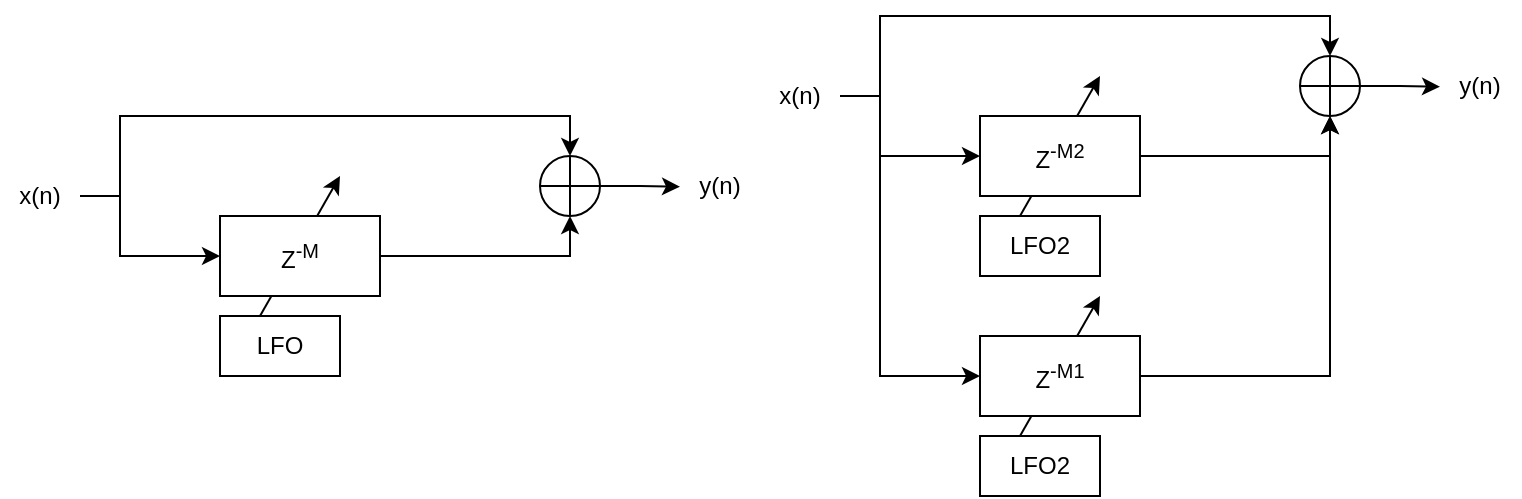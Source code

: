<mxfile version="14.9.0" type="device"><diagram id="eIhg8R3rSi3ysjYlpWMT" name="Page-1"><mxGraphModel dx="4630" dy="2725" grid="1" gridSize="10" guides="1" tooltips="1" connect="1" arrows="1" fold="1" page="1" pageScale="1" pageWidth="850" pageHeight="1100" math="0" shadow="0"><root><mxCell id="0"/><mxCell id="1" parent="0"/><mxCell id="eogHKpEQCxZ6uB6i_edL-6" style="edgeStyle=orthogonalEdgeStyle;rounded=0;orthogonalLoop=1;jettySize=auto;html=1;exitX=1;exitY=0.5;exitDx=0;exitDy=0;entryX=0;entryY=0.5;entryDx=0;entryDy=0;" edge="1" parent="1" source="eogHKpEQCxZ6uB6i_edL-1" target="eogHKpEQCxZ6uB6i_edL-2"><mxGeometry relative="1" as="geometry"><Array as="points"><mxPoint x="80" y="240"/><mxPoint x="80" y="270"/></Array></mxGeometry></mxCell><mxCell id="eogHKpEQCxZ6uB6i_edL-9" style="edgeStyle=orthogonalEdgeStyle;rounded=0;orthogonalLoop=1;jettySize=auto;html=1;exitX=1;exitY=0.5;exitDx=0;exitDy=0;entryX=0.5;entryY=0;entryDx=0;entryDy=0;" edge="1" parent="1" source="eogHKpEQCxZ6uB6i_edL-1" target="eogHKpEQCxZ6uB6i_edL-8"><mxGeometry relative="1" as="geometry"><Array as="points"><mxPoint x="80" y="240"/><mxPoint x="80" y="200"/><mxPoint x="305" y="200"/></Array></mxGeometry></mxCell><mxCell id="eogHKpEQCxZ6uB6i_edL-1" value="x(n)" style="text;html=1;strokeColor=none;fillColor=none;align=center;verticalAlign=middle;whiteSpace=wrap;rounded=0;" vertex="1" parent="1"><mxGeometry x="20" y="230" width="40" height="20" as="geometry"/></mxCell><mxCell id="eogHKpEQCxZ6uB6i_edL-3" value="" style="endArrow=classic;html=1;" edge="1" parent="1"><mxGeometry width="50" height="50" relative="1" as="geometry"><mxPoint x="150" y="300" as="sourcePoint"/><mxPoint x="190" y="230" as="targetPoint"/></mxGeometry></mxCell><mxCell id="eogHKpEQCxZ6uB6i_edL-10" style="edgeStyle=orthogonalEdgeStyle;rounded=0;orthogonalLoop=1;jettySize=auto;html=1;exitX=1;exitY=0.5;exitDx=0;exitDy=0;entryX=0.5;entryY=1;entryDx=0;entryDy=0;" edge="1" parent="1" source="eogHKpEQCxZ6uB6i_edL-2" target="eogHKpEQCxZ6uB6i_edL-8"><mxGeometry relative="1" as="geometry"/></mxCell><mxCell id="eogHKpEQCxZ6uB6i_edL-2" value="Z&lt;sup&gt;-M&lt;/sup&gt;" style="rounded=0;whiteSpace=wrap;html=1;" vertex="1" parent="1"><mxGeometry x="130" y="250" width="80" height="40" as="geometry"/></mxCell><mxCell id="eogHKpEQCxZ6uB6i_edL-4" value="LFO" style="rounded=0;whiteSpace=wrap;html=1;" vertex="1" parent="1"><mxGeometry x="130" y="300" width="60" height="30" as="geometry"/></mxCell><mxCell id="eogHKpEQCxZ6uB6i_edL-11" style="edgeStyle=orthogonalEdgeStyle;rounded=0;orthogonalLoop=1;jettySize=auto;html=1;exitX=1;exitY=0.5;exitDx=0;exitDy=0;" edge="1" parent="1" source="eogHKpEQCxZ6uB6i_edL-8"><mxGeometry relative="1" as="geometry"><mxPoint x="360" y="235.345" as="targetPoint"/></mxGeometry></mxCell><mxCell id="eogHKpEQCxZ6uB6i_edL-8" value="" style="shape=orEllipse;perimeter=ellipsePerimeter;whiteSpace=wrap;html=1;backgroundOutline=1;" vertex="1" parent="1"><mxGeometry x="290" y="220" width="30" height="30" as="geometry"/></mxCell><mxCell id="eogHKpEQCxZ6uB6i_edL-12" value="y(n)" style="text;html=1;strokeColor=none;fillColor=none;align=center;verticalAlign=middle;whiteSpace=wrap;rounded=0;" vertex="1" parent="1"><mxGeometry x="360" y="225" width="40" height="20" as="geometry"/></mxCell><mxCell id="eogHKpEQCxZ6uB6i_edL-13" style="edgeStyle=orthogonalEdgeStyle;rounded=0;orthogonalLoop=1;jettySize=auto;html=1;exitX=1;exitY=0.5;exitDx=0;exitDy=0;entryX=0;entryY=0.5;entryDx=0;entryDy=0;" edge="1" parent="1" target="eogHKpEQCxZ6uB6i_edL-18"><mxGeometry relative="1" as="geometry"><Array as="points"><mxPoint x="460" y="190"/><mxPoint x="460" y="220"/></Array><mxPoint x="440" y="190" as="sourcePoint"/></mxGeometry></mxCell><mxCell id="eogHKpEQCxZ6uB6i_edL-14" style="edgeStyle=orthogonalEdgeStyle;rounded=0;orthogonalLoop=1;jettySize=auto;html=1;exitX=1;exitY=0.5;exitDx=0;exitDy=0;entryX=0.5;entryY=0;entryDx=0;entryDy=0;" edge="1" parent="1" target="eogHKpEQCxZ6uB6i_edL-21"><mxGeometry relative="1" as="geometry"><Array as="points"><mxPoint x="460" y="190"/><mxPoint x="460" y="150"/><mxPoint x="685" y="150"/></Array><mxPoint x="440" y="190" as="sourcePoint"/></mxGeometry></mxCell><mxCell id="eogHKpEQCxZ6uB6i_edL-26" style="edgeStyle=orthogonalEdgeStyle;rounded=0;orthogonalLoop=1;jettySize=auto;html=1;exitX=1;exitY=0.5;exitDx=0;exitDy=0;entryX=0;entryY=0.5;entryDx=0;entryDy=0;" edge="1" parent="1" target="eogHKpEQCxZ6uB6i_edL-24"><mxGeometry relative="1" as="geometry"><mxPoint x="440" y="190" as="sourcePoint"/><Array as="points"><mxPoint x="460" y="190"/><mxPoint x="460" y="330"/></Array></mxGeometry></mxCell><mxCell id="eogHKpEQCxZ6uB6i_edL-15" value="x(n)" style="text;html=1;strokeColor=none;fillColor=none;align=center;verticalAlign=middle;whiteSpace=wrap;rounded=0;" vertex="1" parent="1"><mxGeometry x="400" y="180" width="40" height="20" as="geometry"/></mxCell><mxCell id="eogHKpEQCxZ6uB6i_edL-16" value="" style="endArrow=classic;html=1;" edge="1" parent="1"><mxGeometry width="50" height="50" relative="1" as="geometry"><mxPoint x="530" y="250" as="sourcePoint"/><mxPoint x="570" y="180" as="targetPoint"/></mxGeometry></mxCell><mxCell id="eogHKpEQCxZ6uB6i_edL-17" style="edgeStyle=orthogonalEdgeStyle;rounded=0;orthogonalLoop=1;jettySize=auto;html=1;exitX=1;exitY=0.5;exitDx=0;exitDy=0;entryX=0.5;entryY=1;entryDx=0;entryDy=0;" edge="1" parent="1" source="eogHKpEQCxZ6uB6i_edL-18" target="eogHKpEQCxZ6uB6i_edL-21"><mxGeometry relative="1" as="geometry"/></mxCell><mxCell id="eogHKpEQCxZ6uB6i_edL-18" value="Z&lt;sup&gt;-M2&lt;/sup&gt;" style="rounded=0;whiteSpace=wrap;html=1;" vertex="1" parent="1"><mxGeometry x="510" y="200" width="80" height="40" as="geometry"/></mxCell><mxCell id="eogHKpEQCxZ6uB6i_edL-19" value="LFO2" style="rounded=0;whiteSpace=wrap;html=1;" vertex="1" parent="1"><mxGeometry x="510" y="250" width="60" height="30" as="geometry"/></mxCell><mxCell id="eogHKpEQCxZ6uB6i_edL-20" style="edgeStyle=orthogonalEdgeStyle;rounded=0;orthogonalLoop=1;jettySize=auto;html=1;exitX=1;exitY=0.5;exitDx=0;exitDy=0;" edge="1" parent="1" source="eogHKpEQCxZ6uB6i_edL-21"><mxGeometry relative="1" as="geometry"><mxPoint x="740" y="185.345" as="targetPoint"/></mxGeometry></mxCell><mxCell id="eogHKpEQCxZ6uB6i_edL-21" value="" style="shape=orEllipse;perimeter=ellipsePerimeter;whiteSpace=wrap;html=1;backgroundOutline=1;" vertex="1" parent="1"><mxGeometry x="670" y="170" width="30" height="30" as="geometry"/></mxCell><mxCell id="eogHKpEQCxZ6uB6i_edL-22" value="y(n)" style="text;html=1;strokeColor=none;fillColor=none;align=center;verticalAlign=middle;whiteSpace=wrap;rounded=0;" vertex="1" parent="1"><mxGeometry x="740" y="175" width="40" height="20" as="geometry"/></mxCell><mxCell id="eogHKpEQCxZ6uB6i_edL-23" value="" style="endArrow=classic;html=1;" edge="1" parent="1"><mxGeometry width="50" height="50" relative="1" as="geometry"><mxPoint x="530" y="360" as="sourcePoint"/><mxPoint x="570" y="290" as="targetPoint"/></mxGeometry></mxCell><mxCell id="eogHKpEQCxZ6uB6i_edL-27" style="edgeStyle=orthogonalEdgeStyle;rounded=0;orthogonalLoop=1;jettySize=auto;html=1;exitX=1;exitY=0.5;exitDx=0;exitDy=0;entryX=0.5;entryY=1;entryDx=0;entryDy=0;" edge="1" parent="1" source="eogHKpEQCxZ6uB6i_edL-24" target="eogHKpEQCxZ6uB6i_edL-21"><mxGeometry relative="1" as="geometry"/></mxCell><mxCell id="eogHKpEQCxZ6uB6i_edL-24" value="Z&lt;sup&gt;-M1&lt;/sup&gt;" style="rounded=0;whiteSpace=wrap;html=1;" vertex="1" parent="1"><mxGeometry x="510" y="310" width="80" height="40" as="geometry"/></mxCell><mxCell id="eogHKpEQCxZ6uB6i_edL-25" value="LFO2" style="rounded=0;whiteSpace=wrap;html=1;" vertex="1" parent="1"><mxGeometry x="510" y="360" width="60" height="30" as="geometry"/></mxCell></root></mxGraphModel></diagram></mxfile>